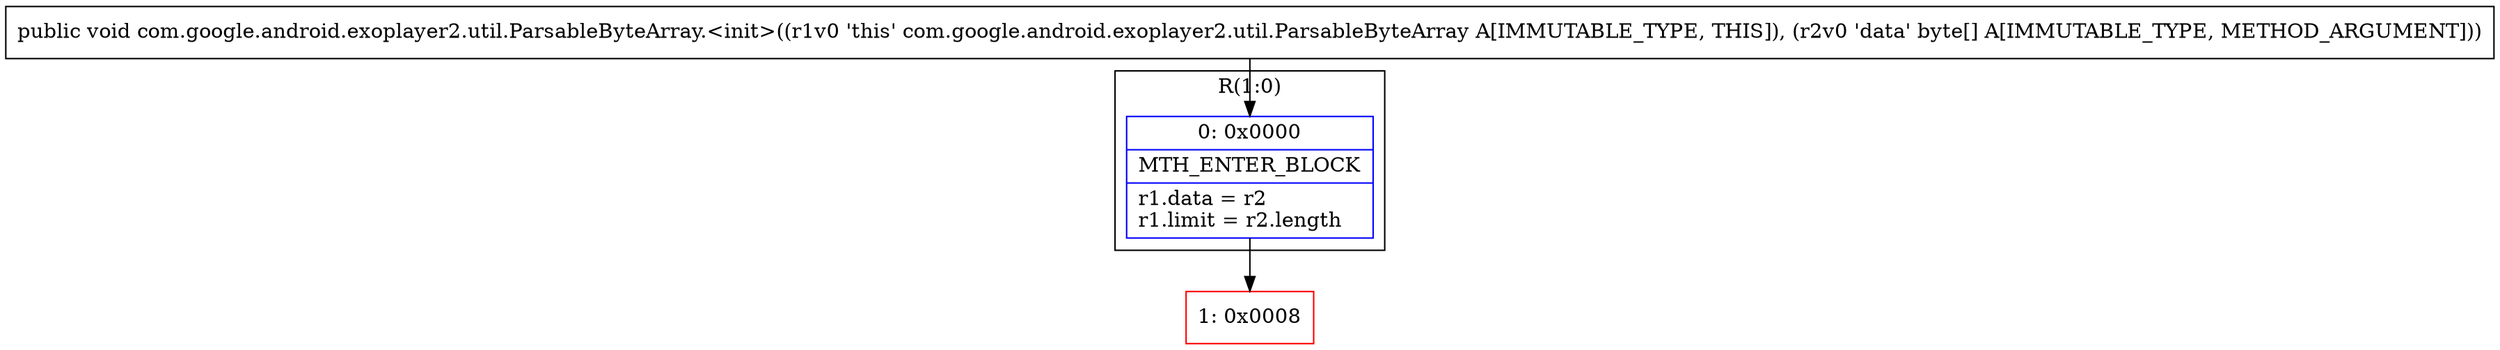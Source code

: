 digraph "CFG forcom.google.android.exoplayer2.util.ParsableByteArray.\<init\>([B)V" {
subgraph cluster_Region_882307445 {
label = "R(1:0)";
node [shape=record,color=blue];
Node_0 [shape=record,label="{0\:\ 0x0000|MTH_ENTER_BLOCK\l|r1.data = r2\lr1.limit = r2.length\l}"];
}
Node_1 [shape=record,color=red,label="{1\:\ 0x0008}"];
MethodNode[shape=record,label="{public void com.google.android.exoplayer2.util.ParsableByteArray.\<init\>((r1v0 'this' com.google.android.exoplayer2.util.ParsableByteArray A[IMMUTABLE_TYPE, THIS]), (r2v0 'data' byte[] A[IMMUTABLE_TYPE, METHOD_ARGUMENT])) }"];
MethodNode -> Node_0;
Node_0 -> Node_1;
}


